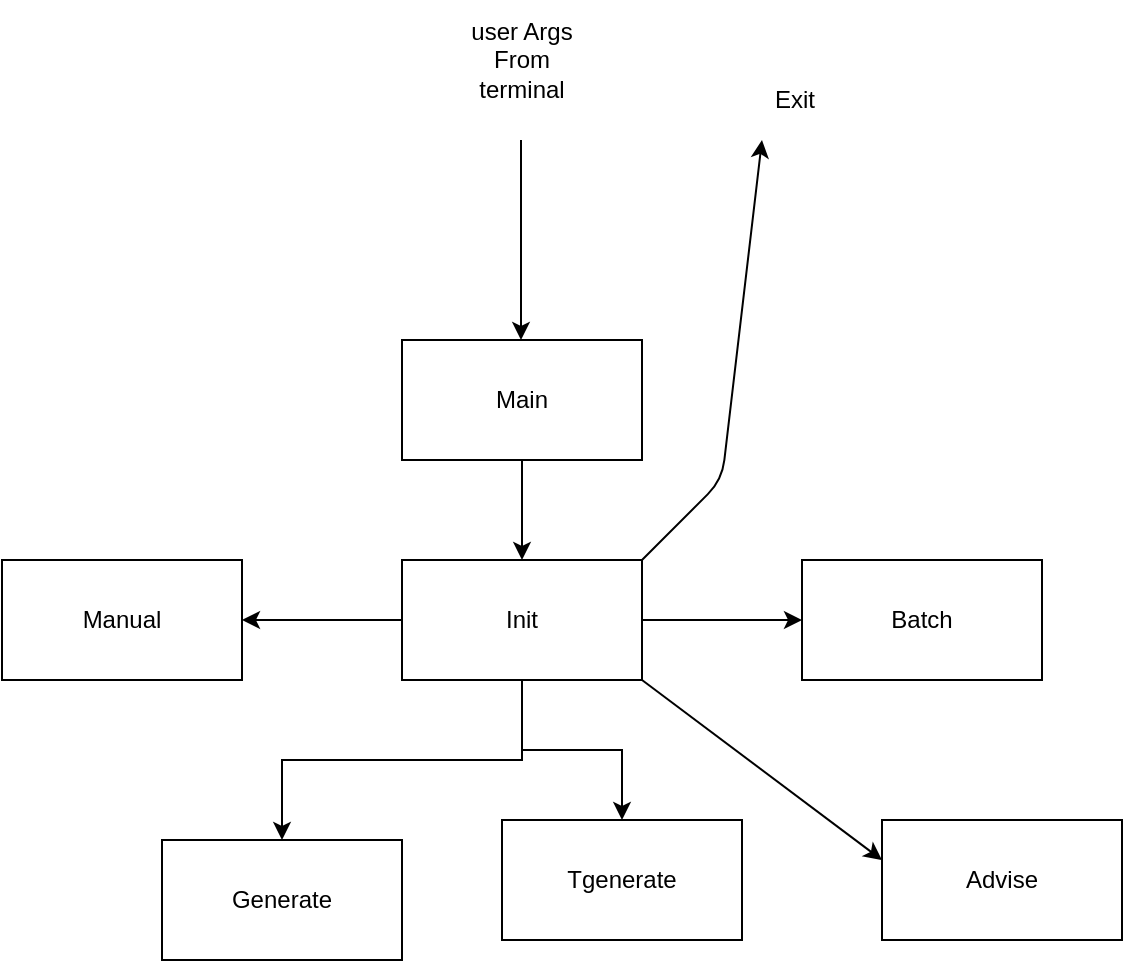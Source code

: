 <mxfile version="13.0.3" type="device" pages="9"><diagram id="OJ6fd0_pb3KmRqad-QLD" name="Init"><mxGraphModel dx="755" dy="1702" grid="1" gridSize="10" guides="0" tooltips="1" connect="1" arrows="1" fold="1" page="1" pageScale="1" pageWidth="850" pageHeight="1100" math="0" shadow="0"><root><mxCell id="0"/><mxCell id="1" parent="0"/><mxCell id="y_CCZA_xPRugp_MFjjZi-7" value="" style="edgeStyle=orthogonalEdgeStyle;rounded=0;orthogonalLoop=1;jettySize=auto;html=1;" edge="1" parent="1" source="y_CCZA_xPRugp_MFjjZi-1" target="y_CCZA_xPRugp_MFjjZi-6"><mxGeometry relative="1" as="geometry"/></mxCell><mxCell id="y_CCZA_xPRugp_MFjjZi-1" value="Main" style="rounded=0;whiteSpace=wrap;html=1;" vertex="1" parent="1"><mxGeometry x="330" y="160" width="120" height="60" as="geometry"/></mxCell><mxCell id="y_CCZA_xPRugp_MFjjZi-9" value="" style="edgeStyle=orthogonalEdgeStyle;rounded=0;orthogonalLoop=1;jettySize=auto;html=1;" edge="1" parent="1" source="y_CCZA_xPRugp_MFjjZi-6" target="y_CCZA_xPRugp_MFjjZi-8"><mxGeometry relative="1" as="geometry"/></mxCell><mxCell id="y_CCZA_xPRugp_MFjjZi-11" value="" style="edgeStyle=orthogonalEdgeStyle;rounded=0;orthogonalLoop=1;jettySize=auto;html=1;" edge="1" parent="1" source="y_CCZA_xPRugp_MFjjZi-6" target="y_CCZA_xPRugp_MFjjZi-10"><mxGeometry relative="1" as="geometry"/></mxCell><mxCell id="y_CCZA_xPRugp_MFjjZi-13" value="" style="edgeStyle=orthogonalEdgeStyle;rounded=0;orthogonalLoop=1;jettySize=auto;html=1;" edge="1" parent="1" source="y_CCZA_xPRugp_MFjjZi-6" target="y_CCZA_xPRugp_MFjjZi-12"><mxGeometry relative="1" as="geometry"/></mxCell><mxCell id="y_CCZA_xPRugp_MFjjZi-15" style="edgeStyle=orthogonalEdgeStyle;rounded=0;orthogonalLoop=1;jettySize=auto;html=1;" edge="1" parent="1" source="y_CCZA_xPRugp_MFjjZi-6"><mxGeometry relative="1" as="geometry"><mxPoint x="440" y="400" as="targetPoint"/><Array as="points"><mxPoint x="390" y="365"/><mxPoint x="440" y="365"/></Array></mxGeometry></mxCell><mxCell id="y_CCZA_xPRugp_MFjjZi-6" value="Init" style="rounded=0;whiteSpace=wrap;html=1;" vertex="1" parent="1"><mxGeometry x="330" y="270" width="120" height="60" as="geometry"/></mxCell><mxCell id="y_CCZA_xPRugp_MFjjZi-12" value="Batch" style="rounded=0;whiteSpace=wrap;html=1;" vertex="1" parent="1"><mxGeometry x="530" y="270" width="120" height="60" as="geometry"/></mxCell><mxCell id="y_CCZA_xPRugp_MFjjZi-10" value="Generate" style="rounded=0;whiteSpace=wrap;html=1;" vertex="1" parent="1"><mxGeometry x="210" y="410" width="120" height="60" as="geometry"/></mxCell><mxCell id="y_CCZA_xPRugp_MFjjZi-8" value="Manual" style="rounded=0;whiteSpace=wrap;html=1;" vertex="1" parent="1"><mxGeometry x="130" y="270" width="120" height="60" as="geometry"/></mxCell><mxCell id="y_CCZA_xPRugp_MFjjZi-2" value="" style="endArrow=classic;html=1;" edge="1" parent="1"><mxGeometry width="50" height="50" relative="1" as="geometry"><mxPoint x="389.5" y="60" as="sourcePoint"/><mxPoint x="389.5" y="160" as="targetPoint"/><Array as="points"><mxPoint x="389.5" y="140"/></Array></mxGeometry></mxCell><mxCell id="y_CCZA_xPRugp_MFjjZi-3" value="user Args From terminal" style="text;html=1;strokeColor=none;fillColor=none;align=center;verticalAlign=middle;whiteSpace=wrap;rounded=0;" vertex="1" parent="1"><mxGeometry x="355" y="-10" width="70" height="60" as="geometry"/></mxCell><mxCell id="y_CCZA_xPRugp_MFjjZi-17" value="Tgenerate" style="rounded=0;whiteSpace=wrap;html=1;" vertex="1" parent="1"><mxGeometry x="380" y="400" width="120" height="60" as="geometry"/></mxCell><mxCell id="y_CCZA_xPRugp_MFjjZi-18" value="" style="endArrow=classic;html=1;" edge="1" parent="1"><mxGeometry width="50" height="50" relative="1" as="geometry"><mxPoint x="450" y="270" as="sourcePoint"/><mxPoint x="510" y="60" as="targetPoint"/><Array as="points"><mxPoint x="490" y="230"/></Array></mxGeometry></mxCell><mxCell id="y_CCZA_xPRugp_MFjjZi-19" value="Exit" style="text;html=1;align=center;verticalAlign=middle;resizable=0;points=[];autosize=1;" vertex="1" parent="1"><mxGeometry x="511" y="30" width="30" height="20" as="geometry"/></mxCell><mxCell id="y_CCZA_xPRugp_MFjjZi-21" value="" style="endArrow=classic;html=1;" edge="1" parent="1"><mxGeometry width="50" height="50" relative="1" as="geometry"><mxPoint x="450" y="330" as="sourcePoint"/><mxPoint x="570" y="420" as="targetPoint"/></mxGeometry></mxCell><mxCell id="y_CCZA_xPRugp_MFjjZi-22" value="Advise" style="rounded=0;whiteSpace=wrap;html=1;" vertex="1" parent="1"><mxGeometry x="570" y="400" width="120" height="60" as="geometry"/></mxCell></root></mxGraphModel></diagram><diagram id="AIAFSSEmccpkZMSB0RSG" name="ModeInterface"><mxGraphModel dx="755" dy="602" grid="1" gridSize="10" guides="1" tooltips="1" connect="1" arrows="1" fold="1" page="1" pageScale="1" pageWidth="850" pageHeight="1100" math="0" shadow="0"><root><mxCell id="hSTcPpdfGfsZ_Q3nfRM0-0"/><mxCell id="hSTcPpdfGfsZ_Q3nfRM0-1" parent="hSTcPpdfGfsZ_Q3nfRM0-0"/><mxCell id="hSTcPpdfGfsZ_Q3nfRM0-2" value="Startover" style="ellipse;whiteSpace=wrap;html=1;" vertex="1" parent="hSTcPpdfGfsZ_Q3nfRM0-1"><mxGeometry x="250" y="200" width="120" height="80" as="geometry"/></mxCell><mxCell id="hSTcPpdfGfsZ_Q3nfRM0-3" value="Gatherinput" style="ellipse;whiteSpace=wrap;html=1;" vertex="1" parent="hSTcPpdfGfsZ_Q3nfRM0-1"><mxGeometry x="480" y="200" width="120" height="80" as="geometry"/></mxCell></root></mxGraphModel></diagram><diagram id="3qKDQZg-z3qcnB1Pya3z" name="Manual"><mxGraphModel dx="753" dy="603" grid="1" gridSize="10" guides="1" tooltips="1" connect="1" arrows="1" fold="1" page="1" pageScale="1" pageWidth="850" pageHeight="1100" math="0" shadow="0"><root><mxCell id="IhCPeUKqoQpbEqmRQfmg-0"/><mxCell id="IhCPeUKqoQpbEqmRQfmg-1" parent="IhCPeUKqoQpbEqmRQfmg-0"/><mxCell id="uDUgxST0qxztbLAg_WET-2" value="" style="edgeStyle=orthogonalEdgeStyle;rounded=0;orthogonalLoop=1;jettySize=auto;html=1;" edge="1" parent="IhCPeUKqoQpbEqmRQfmg-1" source="uDUgxST0qxztbLAg_WET-0" target="uDUgxST0qxztbLAg_WET-1"><mxGeometry relative="1" as="geometry"/></mxCell><mxCell id="uDUgxST0qxztbLAg_WET-0" value="Manual" style="rounded=0;whiteSpace=wrap;html=1;" vertex="1" parent="IhCPeUKqoQpbEqmRQfmg-1"><mxGeometry x="350" y="30" width="120" height="60" as="geometry"/></mxCell><mxCell id="uDUgxST0qxztbLAg_WET-4" value="" style="edgeStyle=orthogonalEdgeStyle;rounded=0;orthogonalLoop=1;jettySize=auto;html=1;" edge="1" parent="IhCPeUKqoQpbEqmRQfmg-1" source="uDUgxST0qxztbLAg_WET-1"><mxGeometry relative="1" as="geometry"><mxPoint x="410" y="370" as="targetPoint"/></mxGeometry></mxCell><mxCell id="uDUgxST0qxztbLAg_WET-1" value="Ticker &amp;amp; price" style="rounded=0;whiteSpace=wrap;html=1;" vertex="1" parent="IhCPeUKqoQpbEqmRQfmg-1"><mxGeometry x="350" y="170" width="120" height="60" as="geometry"/></mxCell><mxCell id="uDUgxST0qxztbLAg_WET-7" value="" style="edgeStyle=orthogonalEdgeStyle;rounded=0;orthogonalLoop=1;jettySize=auto;html=1;" edge="1" parent="IhCPeUKqoQpbEqmRQfmg-1" source="uDUgxST0qxztbLAg_WET-5" target="uDUgxST0qxztbLAg_WET-6"><mxGeometry relative="1" as="geometry"/></mxCell><mxCell id="uDUgxST0qxztbLAg_WET-5" value="Ticker" style="ellipse;whiteSpace=wrap;html=1;" vertex="1" parent="IhCPeUKqoQpbEqmRQfmg-1"><mxGeometry x="350" y="290" width="120" height="80" as="geometry"/></mxCell><mxCell id="uDUgxST0qxztbLAg_WET-6" value="Ticker.createInput" style="ellipse;whiteSpace=wrap;html=1;" vertex="1" parent="IhCPeUKqoQpbEqmRQfmg-1"><mxGeometry x="350" y="430" width="120" height="80" as="geometry"/></mxCell><mxCell id="uDUgxST0qxztbLAg_WET-9" value="" style="edgeStyle=orthogonalEdgeStyle;rounded=0;orthogonalLoop=1;jettySize=auto;html=1;" edge="1" parent="IhCPeUKqoQpbEqmRQfmg-1" source="uDUgxST0qxztbLAg_WET-8" target="uDUgxST0qxztbLAg_WET-6"><mxGeometry relative="1" as="geometry"/></mxCell><mxCell id="uDUgxST0qxztbLAg_WET-8" value="File Created" style="shape=dataStorage;whiteSpace=wrap;html=1;" vertex="1" parent="IhCPeUKqoQpbEqmRQfmg-1"><mxGeometry x="360" y="550" width="100" height="80" as="geometry"/></mxCell></root></mxGraphModel></diagram><diagram id="MNuxqGzwnQBYEO79yThl" name="Generate"><mxGraphModel dx="755" dy="602" grid="1" gridSize="10" guides="1" tooltips="1" connect="1" arrows="1" fold="1" page="1" pageScale="1" pageWidth="850" pageHeight="1100" math="0" shadow="0"><root><mxCell id="2kQz4ZgmjPLfuzjKpfuI-0"/><mxCell id="2kQz4ZgmjPLfuzjKpfuI-1" parent="2kQz4ZgmjPLfuzjKpfuI-0"/><mxCell id="dDKJlotUfwS2GeDi-tkw-1" value="" style="edgeStyle=orthogonalEdgeStyle;rounded=0;orthogonalLoop=1;jettySize=auto;html=1;" edge="1" parent="2kQz4ZgmjPLfuzjKpfuI-1" source="f3XIEp1qMYdRUNUu0BEX-0" target="dDKJlotUfwS2GeDi-tkw-0"><mxGeometry relative="1" as="geometry"/></mxCell><mxCell id="f3XIEp1qMYdRUNUu0BEX-0" value="Generate" style="rounded=0;whiteSpace=wrap;html=1;" vertex="1" parent="2kQz4ZgmjPLfuzjKpfuI-1"><mxGeometry x="350" y="110" width="120" height="60" as="geometry"/></mxCell><mxCell id="dDKJlotUfwS2GeDi-tkw-3" value="" style="edgeStyle=orthogonalEdgeStyle;rounded=0;orthogonalLoop=1;jettySize=auto;html=1;" edge="1" parent="2kQz4ZgmjPLfuzjKpfuI-1" source="dDKJlotUfwS2GeDi-tkw-0" target="FNs--gnUx7k2DwKl44z9-2"><mxGeometry relative="1" as="geometry"/></mxCell><mxCell id="dDKJlotUfwS2GeDi-tkw-0" value="symbol, numinputs" style="rounded=0;whiteSpace=wrap;html=1;" vertex="1" parent="2kQz4ZgmjPLfuzjKpfuI-1"><mxGeometry x="350" y="250" width="120" height="60" as="geometry"/></mxCell><mxCell id="dDKJlotUfwS2GeDi-tkw-5" value="" style="edgeStyle=orthogonalEdgeStyle;rounded=0;orthogonalLoop=1;jettySize=auto;html=1;" edge="1" parent="2kQz4ZgmjPLfuzjKpfuI-1" source="FNs--gnUx7k2DwKl44z9-2" target="dDKJlotUfwS2GeDi-tkw-4"><mxGeometry relative="1" as="geometry"/></mxCell><mxCell id="FNs--gnUx7k2DwKl44z9-2" value="Demo" style="ellipse;whiteSpace=wrap;html=1;" vertex="1" parent="2kQz4ZgmjPLfuzjKpfuI-1"><mxGeometry x="350" y="370" width="120" height="80" as="geometry"/></mxCell><mxCell id="o-MPaYyfb19z-ZcC7jct-1" value="" style="edgeStyle=orthogonalEdgeStyle;rounded=0;orthogonalLoop=1;jettySize=auto;html=1;" edge="1" parent="2kQz4ZgmjPLfuzjKpfuI-1" source="dDKJlotUfwS2GeDi-tkw-4"><mxGeometry relative="1" as="geometry"><mxPoint x="410" y="690" as="targetPoint"/></mxGeometry></mxCell><mxCell id="dDKJlotUfwS2GeDi-tkw-4" value="Demo.generate" style="ellipse;whiteSpace=wrap;html=1;" vertex="1" parent="2kQz4ZgmjPLfuzjKpfuI-1"><mxGeometry x="350" y="530" width="120" height="80" as="geometry"/></mxCell><mxCell id="o-MPaYyfb19z-ZcC7jct-2" value="File Created" style="shape=dataStorage;whiteSpace=wrap;html=1;" vertex="1" parent="2kQz4ZgmjPLfuzjKpfuI-1"><mxGeometry x="360" y="690" width="100" height="80" as="geometry"/></mxCell></root></mxGraphModel></diagram><diagram id="KHCvvpS-89ZAcVLWc-Kf" name="Batch"><mxGraphModel dx="755" dy="602" grid="1" gridSize="10" guides="1" tooltips="1" connect="1" arrows="1" fold="1" page="1" pageScale="1" pageWidth="850" pageHeight="1100" math="0" shadow="0"><root><mxCell id="VZxdDkfdsjk-Im1_v6_X-0"/><mxCell id="VZxdDkfdsjk-Im1_v6_X-1" parent="VZxdDkfdsjk-Im1_v6_X-0"/><mxCell id="VZxdDkfdsjk-Im1_v6_X-2" value="Batch" style="rounded=0;whiteSpace=wrap;html=1;" vertex="1" parent="VZxdDkfdsjk-Im1_v6_X-1"><mxGeometry x="340" y="100" width="120" height="60" as="geometry"/></mxCell><mxCell id="VZxdDkfdsjk-Im1_v6_X-13" style="edgeStyle=orthogonalEdgeStyle;rounded=0;orthogonalLoop=1;jettySize=auto;html=1;" edge="1" parent="VZxdDkfdsjk-Im1_v6_X-1" source="VZxdDkfdsjk-Im1_v6_X-3" target="VZxdDkfdsjk-Im1_v6_X-8"><mxGeometry relative="1" as="geometry"/></mxCell><mxCell id="VZxdDkfdsjk-Im1_v6_X-3" value="Database" style="ellipse;whiteSpace=wrap;html=1;" vertex="1" parent="VZxdDkfdsjk-Im1_v6_X-1"><mxGeometry x="340" y="350" width="120" height="80" as="geometry"/></mxCell><mxCell id="VZxdDkfdsjk-Im1_v6_X-5" style="edgeStyle=orthogonalEdgeStyle;rounded=0;orthogonalLoop=1;jettySize=auto;html=1;entryX=0.5;entryY=1;entryDx=0;entryDy=0;" edge="1" parent="VZxdDkfdsjk-Im1_v6_X-1" source="VZxdDkfdsjk-Im1_v6_X-4" target="VZxdDkfdsjk-Im1_v6_X-2"><mxGeometry relative="1" as="geometry"/></mxCell><mxCell id="VZxdDkfdsjk-Im1_v6_X-6" style="edgeStyle=orthogonalEdgeStyle;rounded=0;orthogonalLoop=1;jettySize=auto;html=1;" edge="1" parent="VZxdDkfdsjk-Im1_v6_X-1" source="VZxdDkfdsjk-Im1_v6_X-4" target="VZxdDkfdsjk-Im1_v6_X-3"><mxGeometry relative="1" as="geometry"/></mxCell><mxCell id="VZxdDkfdsjk-Im1_v6_X-4" value="function, symbol" style="rounded=0;whiteSpace=wrap;html=1;" vertex="1" parent="VZxdDkfdsjk-Im1_v6_X-1"><mxGeometry x="340" y="230" width="120" height="60" as="geometry"/></mxCell><mxCell id="VZxdDkfdsjk-Im1_v6_X-15" value="" style="edgeStyle=orthogonalEdgeStyle;rounded=0;orthogonalLoop=1;jettySize=auto;html=1;" edge="1" parent="VZxdDkfdsjk-Im1_v6_X-1" source="VZxdDkfdsjk-Im1_v6_X-8" target="VZxdDkfdsjk-Im1_v6_X-14"><mxGeometry relative="1" as="geometry"/></mxCell><mxCell id="VZxdDkfdsjk-Im1_v6_X-8" value="&lt;span&gt;Database.logic&lt;/span&gt;" style="ellipse;whiteSpace=wrap;html=1;" vertex="1" parent="VZxdDkfdsjk-Im1_v6_X-1"><mxGeometry x="340" y="480" width="120" height="80" as="geometry"/></mxCell><mxCell id="VZxdDkfdsjk-Im1_v6_X-17" value="" style="edgeStyle=orthogonalEdgeStyle;rounded=0;orthogonalLoop=1;jettySize=auto;html=1;" edge="1" parent="VZxdDkfdsjk-Im1_v6_X-1" source="VZxdDkfdsjk-Im1_v6_X-14" target="VZxdDkfdsjk-Im1_v6_X-16"><mxGeometry relative="1" as="geometry"/></mxCell><mxCell id="VZxdDkfdsjk-Im1_v6_X-18" style="edgeStyle=orthogonalEdgeStyle;rounded=0;orthogonalLoop=1;jettySize=auto;html=1;" edge="1" parent="VZxdDkfdsjk-Im1_v6_X-1" source="VZxdDkfdsjk-Im1_v6_X-14" target="VZxdDkfdsjk-Im1_v6_X-19"><mxGeometry relative="1" as="geometry"><mxPoint x="440" y="810" as="targetPoint"/></mxGeometry></mxCell><mxCell id="VZxdDkfdsjk-Im1_v6_X-14" value="&lt;span&gt;Database.getSQL&lt;/span&gt;" style="ellipse;whiteSpace=wrap;html=1;" vertex="1" parent="VZxdDkfdsjk-Im1_v6_X-1"><mxGeometry x="340" y="600" width="120" height="80" as="geometry"/></mxCell><mxCell id="VZxdDkfdsjk-Im1_v6_X-22" style="edgeStyle=orthogonalEdgeStyle;rounded=0;orthogonalLoop=1;jettySize=auto;html=1;" edge="1" parent="VZxdDkfdsjk-Im1_v6_X-1" source="VZxdDkfdsjk-Im1_v6_X-16" target="VZxdDkfdsjk-Im1_v6_X-20"><mxGeometry relative="1" as="geometry"/></mxCell><mxCell id="VZxdDkfdsjk-Im1_v6_X-16" value="&lt;span&gt;Database.getSQL.readdata&lt;/span&gt;" style="ellipse;whiteSpace=wrap;html=1;" vertex="1" parent="VZxdDkfdsjk-Im1_v6_X-1"><mxGeometry x="80" y="610" width="160" height="80" as="geometry"/></mxCell><mxCell id="VZxdDkfdsjk-Im1_v6_X-23" style="edgeStyle=orthogonalEdgeStyle;rounded=0;orthogonalLoop=1;jettySize=auto;html=1;" edge="1" parent="VZxdDkfdsjk-Im1_v6_X-1" source="VZxdDkfdsjk-Im1_v6_X-19" target="VZxdDkfdsjk-Im1_v6_X-21"><mxGeometry relative="1" as="geometry"/></mxCell><mxCell id="VZxdDkfdsjk-Im1_v6_X-19" value="&lt;span&gt;Database.getSQL.writedata&lt;/span&gt;" style="ellipse;whiteSpace=wrap;html=1;" vertex="1" parent="VZxdDkfdsjk-Im1_v6_X-1"><mxGeometry x="500" y="730" width="180" height="80" as="geometry"/></mxCell><mxCell id="VZxdDkfdsjk-Im1_v6_X-25" style="edgeStyle=orthogonalEdgeStyle;rounded=0;orthogonalLoop=1;jettySize=auto;html=1;" edge="1" parent="VZxdDkfdsjk-Im1_v6_X-1" source="VZxdDkfdsjk-Im1_v6_X-20" target="VZxdDkfdsjk-Im1_v6_X-24"><mxGeometry relative="1" as="geometry"/></mxCell><mxCell id="VZxdDkfdsjk-Im1_v6_X-20" value="DB" style="shape=cylinder;whiteSpace=wrap;html=1;boundedLbl=1;backgroundOutline=1;" vertex="1" parent="VZxdDkfdsjk-Im1_v6_X-1"><mxGeometry x="140" y="740" width="60" height="80" as="geometry"/></mxCell><mxCell id="VZxdDkfdsjk-Im1_v6_X-21" value="DB" style="shape=cylinder;whiteSpace=wrap;html=1;boundedLbl=1;backgroundOutline=1;" vertex="1" parent="VZxdDkfdsjk-Im1_v6_X-1"><mxGeometry x="570" y="890" width="60" height="80" as="geometry"/></mxCell><mxCell id="VZxdDkfdsjk-Im1_v6_X-26" style="edgeStyle=orthogonalEdgeStyle;rounded=0;orthogonalLoop=1;jettySize=auto;html=1;" edge="1" parent="VZxdDkfdsjk-Im1_v6_X-1" source="VZxdDkfdsjk-Im1_v6_X-24" target="VZxdDkfdsjk-Im1_v6_X-27"><mxGeometry relative="1" as="geometry"><mxPoint x="410" y="1030" as="targetPoint"/></mxGeometry></mxCell><mxCell id="VZxdDkfdsjk-Im1_v6_X-24" value="&lt;span&gt;Database.getSQL.readdata&lt;/span&gt;" style="ellipse;whiteSpace=wrap;html=1;" vertex="1" parent="VZxdDkfdsjk-Im1_v6_X-1"><mxGeometry x="100" y="870" width="160" height="80" as="geometry"/></mxCell><mxCell id="VZxdDkfdsjk-Im1_v6_X-27" value="B" style="shape=dataStorage;whiteSpace=wrap;html=1;" vertex="1" parent="VZxdDkfdsjk-Im1_v6_X-1"><mxGeometry x="120" y="990" width="100" height="80" as="geometry"/></mxCell></root></mxGraphModel></diagram><diagram id="-mu-__L8ruq2EH1JcmeI" name="logs"><mxGraphModel dx="906" dy="722" grid="1" gridSize="10" guides="1" tooltips="1" connect="1" arrows="1" fold="1" page="1" pageScale="1" pageWidth="850" pageHeight="1100" math="0" shadow="0"><root><mxCell id="vXXpcxSOiGAWXdWksnsW-0"/><mxCell id="vXXpcxSOiGAWXdWksnsW-1" parent="vXXpcxSOiGAWXdWksnsW-0"/></root></mxGraphModel></diagram><diagram name="TGenerate" id="axcb4AP_72nbDK6SxOvc"><mxGraphModel dx="755" dy="602" grid="1" gridSize="10" guides="1" tooltips="1" connect="1" arrows="1" fold="1" page="1" pageScale="1" pageWidth="850" pageHeight="1100" math="0" shadow="0"><root><mxCell id="qaivhkWp37Xil4S7EFWq-0"/><mxCell id="qaivhkWp37Xil4S7EFWq-1" parent="qaivhkWp37Xil4S7EFWq-0"/><mxCell id="qaivhkWp37Xil4S7EFWq-2" value="" style="edgeStyle=orthogonalEdgeStyle;rounded=0;orthogonalLoop=1;jettySize=auto;html=1;" edge="1" parent="qaivhkWp37Xil4S7EFWq-1" source="qaivhkWp37Xil4S7EFWq-3" target="qaivhkWp37Xil4S7EFWq-5"><mxGeometry relative="1" as="geometry"/></mxCell><mxCell id="qaivhkWp37Xil4S7EFWq-3" value="TGenerate" style="rounded=0;whiteSpace=wrap;html=1;" vertex="1" parent="qaivhkWp37Xil4S7EFWq-1"><mxGeometry x="350" y="110" width="120" height="60" as="geometry"/></mxCell><mxCell id="qaivhkWp37Xil4S7EFWq-4" value="" style="edgeStyle=orthogonalEdgeStyle;rounded=0;orthogonalLoop=1;jettySize=auto;html=1;" edge="1" parent="qaivhkWp37Xil4S7EFWq-1" source="qaivhkWp37Xil4S7EFWq-5" target="qaivhkWp37Xil4S7EFWq-7"><mxGeometry relative="1" as="geometry"/></mxCell><mxCell id="qaivhkWp37Xil4S7EFWq-5" value="symbol, numinputs" style="rounded=0;whiteSpace=wrap;html=1;" vertex="1" parent="qaivhkWp37Xil4S7EFWq-1"><mxGeometry x="350" y="250" width="120" height="60" as="geometry"/></mxCell><mxCell id="qaivhkWp37Xil4S7EFWq-6" value="" style="edgeStyle=orthogonalEdgeStyle;rounded=0;orthogonalLoop=1;jettySize=auto;html=1;" edge="1" parent="qaivhkWp37Xil4S7EFWq-1" source="qaivhkWp37Xil4S7EFWq-7" target="qaivhkWp37Xil4S7EFWq-9"><mxGeometry relative="1" as="geometry"/></mxCell><mxCell id="qaivhkWp37Xil4S7EFWq-7" value="Demo" style="ellipse;whiteSpace=wrap;html=1;" vertex="1" parent="qaivhkWp37Xil4S7EFWq-1"><mxGeometry x="350" y="370" width="120" height="80" as="geometry"/></mxCell><mxCell id="qaivhkWp37Xil4S7EFWq-8" value="" style="edgeStyle=orthogonalEdgeStyle;rounded=0;orthogonalLoop=1;jettySize=auto;html=1;entryX=0.5;entryY=0;entryDx=0;entryDy=0;" edge="1" parent="qaivhkWp37Xil4S7EFWq-1" source="qaivhkWp37Xil4S7EFWq-9" target="qaivhkWp37Xil4S7EFWq-14"><mxGeometry relative="1" as="geometry"><mxPoint x="410" y="670" as="targetPoint"/></mxGeometry></mxCell><mxCell id="qaivhkWp37Xil4S7EFWq-16" style="edgeStyle=orthogonalEdgeStyle;rounded=0;orthogonalLoop=1;jettySize=auto;html=1;entryX=0.743;entryY=0;entryDx=0;entryDy=0;entryPerimeter=0;" edge="1" parent="qaivhkWp37Xil4S7EFWq-1" source="qaivhkWp37Xil4S7EFWq-9" target="qaivhkWp37Xil4S7EFWq-13"><mxGeometry relative="1" as="geometry"/></mxCell><mxCell id="qaivhkWp37Xil4S7EFWq-17" style="edgeStyle=orthogonalEdgeStyle;rounded=0;orthogonalLoop=1;jettySize=auto;html=1;" edge="1" parent="qaivhkWp37Xil4S7EFWq-1" source="qaivhkWp37Xil4S7EFWq-9" target="qaivhkWp37Xil4S7EFWq-15"><mxGeometry relative="1" as="geometry"/></mxCell><mxCell id="qaivhkWp37Xil4S7EFWq-9" value="Demo.Tgenerate&lt;br&gt;&lt;br&gt;parse symbols into array" style="ellipse;whiteSpace=wrap;html=1;" vertex="1" parent="qaivhkWp37Xil4S7EFWq-1"><mxGeometry x="350" y="530" width="120" height="80" as="geometry"/></mxCell><mxCell id="qaivhkWp37Xil4S7EFWq-10" value="File Created" style="shape=dataStorage;whiteSpace=wrap;html=1;" vertex="1" parent="qaivhkWp37Xil4S7EFWq-1"><mxGeometry x="350" y="750" width="100" height="80" as="geometry"/></mxCell><mxCell id="qaivhkWp37Xil4S7EFWq-11" value="File Created" style="shape=dataStorage;whiteSpace=wrap;html=1;" vertex="1" parent="qaivhkWp37Xil4S7EFWq-1"><mxGeometry x="500" y="750" width="100" height="80" as="geometry"/></mxCell><mxCell id="qaivhkWp37Xil4S7EFWq-12" value="File Created" style="shape=dataStorage;whiteSpace=wrap;html=1;" vertex="1" parent="qaivhkWp37Xil4S7EFWq-1"><mxGeometry x="190" y="750" width="100" height="80" as="geometry"/></mxCell><mxCell id="qaivhkWp37Xil4S7EFWq-18" style="edgeStyle=orthogonalEdgeStyle;rounded=0;orthogonalLoop=1;jettySize=auto;html=1;" edge="1" parent="qaivhkWp37Xil4S7EFWq-1" source="qaivhkWp37Xil4S7EFWq-13" target="qaivhkWp37Xil4S7EFWq-12"><mxGeometry relative="1" as="geometry"/></mxCell><mxCell id="qaivhkWp37Xil4S7EFWq-13" value="TW&lt;br&gt;demo.generate" style="ellipse;whiteSpace=wrap;html=1;" vertex="1" parent="qaivhkWp37Xil4S7EFWq-1"><mxGeometry x="220" y="680" width="100" height="50" as="geometry"/></mxCell><mxCell id="qaivhkWp37Xil4S7EFWq-19" style="edgeStyle=orthogonalEdgeStyle;rounded=0;orthogonalLoop=1;jettySize=auto;html=1;" edge="1" parent="qaivhkWp37Xil4S7EFWq-1" source="qaivhkWp37Xil4S7EFWq-14" target="qaivhkWp37Xil4S7EFWq-10"><mxGeometry relative="1" as="geometry"/></mxCell><mxCell id="qaivhkWp37Xil4S7EFWq-14" value="TW&lt;br&gt;demo.generate" style="ellipse;whiteSpace=wrap;html=1;" vertex="1" parent="qaivhkWp37Xil4S7EFWq-1"><mxGeometry x="365" y="680" width="95" height="50" as="geometry"/></mxCell><mxCell id="qaivhkWp37Xil4S7EFWq-20" style="edgeStyle=orthogonalEdgeStyle;rounded=0;orthogonalLoop=1;jettySize=auto;html=1;" edge="1" parent="qaivhkWp37Xil4S7EFWq-1" source="qaivhkWp37Xil4S7EFWq-15" target="qaivhkWp37Xil4S7EFWq-11"><mxGeometry relative="1" as="geometry"/></mxCell><mxCell id="qaivhkWp37Xil4S7EFWq-15" value="TW&lt;br&gt;demo.generate" style="ellipse;whiteSpace=wrap;html=1;" vertex="1" parent="qaivhkWp37Xil4S7EFWq-1"><mxGeometry x="500" y="680" width="100" height="50" as="geometry"/></mxCell></root></mxGraphModel></diagram><diagram id="afiHzpVeeLqUaBQVLi4t" name="Advise"><mxGraphModel dx="755" dy="602" grid="1" gridSize="10" guides="1" tooltips="1" connect="1" arrows="1" fold="1" page="1" pageScale="1" pageWidth="850" pageHeight="1100" math="0" shadow="0"><root><mxCell id="HgbpVWfxqSBbFFefeYu5-0"/><mxCell id="HgbpVWfxqSBbFFefeYu5-1" parent="HgbpVWfxqSBbFFefeYu5-0"/><mxCell id="HgbpVWfxqSBbFFefeYu5-4" value="" style="edgeStyle=orthogonalEdgeStyle;rounded=0;orthogonalLoop=1;jettySize=auto;html=1;" edge="1" parent="HgbpVWfxqSBbFFefeYu5-1" source="HgbpVWfxqSBbFFefeYu5-2" target="HgbpVWfxqSBbFFefeYu5-3"><mxGeometry relative="1" as="geometry"/></mxCell><mxCell id="HgbpVWfxqSBbFFefeYu5-2" value="Advise" style="rounded=0;whiteSpace=wrap;html=1;" vertex="1" parent="HgbpVWfxqSBbFFefeYu5-1"><mxGeometry x="350" y="130" width="120" height="60" as="geometry"/></mxCell><mxCell id="HgbpVWfxqSBbFFefeYu5-6" value="" style="edgeStyle=orthogonalEdgeStyle;rounded=0;orthogonalLoop=1;jettySize=auto;html=1;" edge="1" parent="HgbpVWfxqSBbFFefeYu5-1" source="HgbpVWfxqSBbFFefeYu5-3" target="HgbpVWfxqSBbFFefeYu5-5"><mxGeometry relative="1" as="geometry"/></mxCell><mxCell id="HgbpVWfxqSBbFFefeYu5-3" value="symbol, indicator" style="rounded=0;whiteSpace=wrap;html=1;" vertex="1" parent="HgbpVWfxqSBbFFefeYu5-1"><mxGeometry x="350" y="270" width="120" height="60" as="geometry"/></mxCell><mxCell id="HgbpVWfxqSBbFFefeYu5-8" value="" style="edgeStyle=orthogonalEdgeStyle;rounded=0;orthogonalLoop=1;jettySize=auto;html=1;" edge="1" parent="HgbpVWfxqSBbFFefeYu5-1" source="HgbpVWfxqSBbFFefeYu5-5"><mxGeometry relative="1" as="geometry"><mxPoint x="410" y="550" as="targetPoint"/></mxGeometry></mxCell><mxCell id="HgbpVWfxqSBbFFefeYu5-5" value="strategyFactory" style="rounded=0;whiteSpace=wrap;html=1;" vertex="1" parent="HgbpVWfxqSBbFFefeYu5-1"><mxGeometry x="350" y="410" width="120" height="60" as="geometry"/></mxCell><mxCell id="HgbpVWfxqSBbFFefeYu5-11" value="" style="edgeStyle=orthogonalEdgeStyle;rounded=0;orthogonalLoop=1;jettySize=auto;html=1;" edge="1" parent="HgbpVWfxqSBbFFefeYu5-1" source="HgbpVWfxqSBbFFefeYu5-9" target="HgbpVWfxqSBbFFefeYu5-10"><mxGeometry relative="1" as="geometry"/></mxCell><mxCell id="HgbpVWfxqSBbFFefeYu5-9" value="Strategy Obj" style="ellipse;whiteSpace=wrap;html=1;" vertex="1" parent="HgbpVWfxqSBbFFefeYu5-1"><mxGeometry x="350" y="550" width="120" height="80" as="geometry"/></mxCell><mxCell id="HgbpVWfxqSBbFFefeYu5-10" value="Strategy Obj.advise" style="ellipse;whiteSpace=wrap;html=1;" vertex="1" parent="HgbpVWfxqSBbFFefeYu5-1"><mxGeometry x="350" y="700" width="120" height="80" as="geometry"/></mxCell></root></mxGraphModel></diagram><diagram id="4ShhEPIWh-aOC4N4QwaF" name="StrategyInterface"><mxGraphModel dx="755" dy="602" grid="1" gridSize="10" guides="1" tooltips="1" connect="1" arrows="1" fold="1" page="1" pageScale="1" pageWidth="850" pageHeight="1100" math="0" shadow="0"><root><mxCell id="7weW3jtb-rJxaLMJVd4--0"/><mxCell id="7weW3jtb-rJxaLMJVd4--1" parent="7weW3jtb-rJxaLMJVd4--0"/><mxCell id="7weW3jtb-rJxaLMJVd4--2" value="Processdata" style="ellipse;whiteSpace=wrap;html=1;" vertex="1" parent="7weW3jtb-rJxaLMJVd4--1"><mxGeometry x="140" y="170" width="210" height="130" as="geometry"/></mxCell><mxCell id="7weW3jtb-rJxaLMJVd4--3" value="advise" style="ellipse;whiteSpace=wrap;html=1;" vertex="1" parent="7weW3jtb-rJxaLMJVd4--1"><mxGeometry x="500" y="170" width="210" height="130" as="geometry"/></mxCell></root></mxGraphModel></diagram></mxfile>